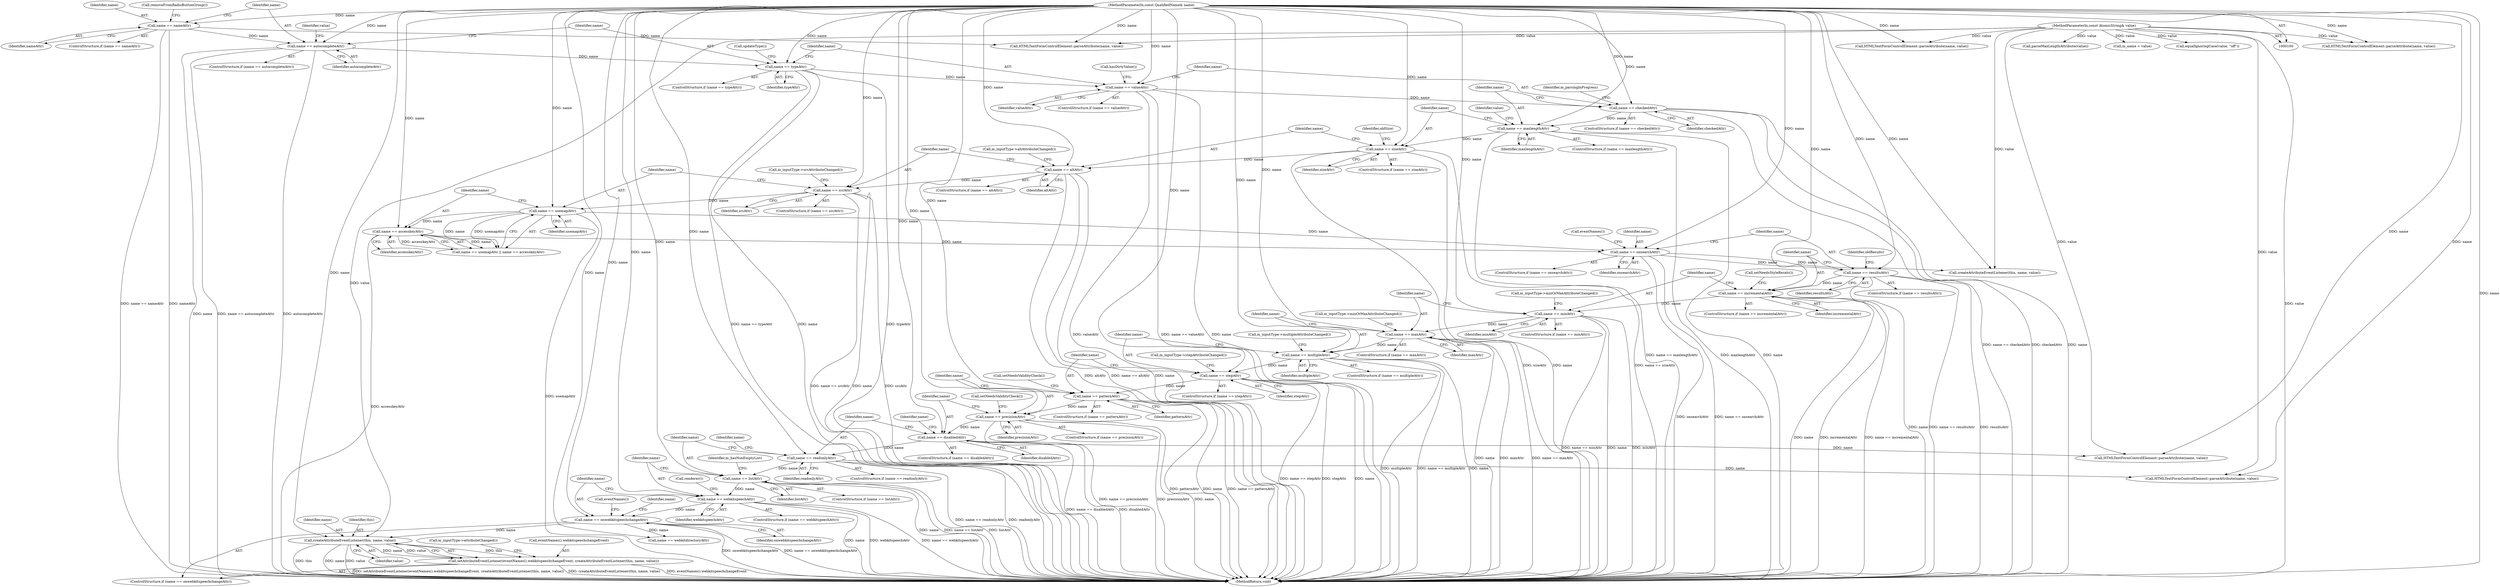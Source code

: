 digraph "0_Chrome_bb9cfb0aba25f4b13e57bdd4a9fac80ba071e7b9_0@API" {
"1000439" [label="(Call,createAttributeEventListener(this, name, value))"];
"1000432" [label="(Call,name == onwebkitspeechchangeAttr)"];
"1000406" [label="(Call,name == webkitspeechAttr)"];
"1000388" [label="(Call,name == listAttr)"];
"1000378" [label="(Call,name == readonlyAttr)"];
"1000368" [label="(Call,name == disabledAttr)"];
"1000358" [label="(Call,name == precisionAttr)"];
"1000348" [label="(Call,name == patternAttr)"];
"1000337" [label="(Call,name == stepAttr)"];
"1000329" [label="(Call,name == multipleAttr)"];
"1000318" [label="(Call,name == maxAttr)"];
"1000307" [label="(Call,name == minAttr)"];
"1000297" [label="(Call,name == incrementalAttr)"];
"1000260" [label="(Call,name == resultsAttr)"];
"1000246" [label="(Call,name == onsearchAttr)"];
"1000237" [label="(Call,name == usemapAttr)"];
"1000230" [label="(Call,name == srcAttr)"];
"1000224" [label="(Call,name == altAttr)"];
"1000195" [label="(Call,name == sizeAttr)"];
"1000188" [label="(Call,name == maxlengthAttr)"];
"1000170" [label="(Call,name == checkedAttr)"];
"1000149" [label="(Call,name == valueAttr)"];
"1000143" [label="(Call,name == typeAttr)"];
"1000119" [label="(Call,name == autocompleteAttr)"];
"1000105" [label="(Call,name == nameAttr)"];
"1000101" [label="(MethodParameterIn,const QualifiedName& name)"];
"1000240" [label="(Call,name == accesskeyAttr)"];
"1000102" [label="(MethodParameterIn,const AtomicString& value)"];
"1000435" [label="(Call,setAttributeEventListener(eventNames().webkitspeechchangeEvent, createAttributeEventListener(this, name, value)))"];
"1000224" [label="(Call,name == altAttr)"];
"1000227" [label="(Call,m_inputType->altAttributeChanged())"];
"1000124" [label="(Call,equalIgnoringCase(value, \"off\"))"];
"1000177" [label="(Identifier,m_parsingInProgress)"];
"1000241" [label="(Identifier,name)"];
"1000388" [label="(Call,name == listAttr)"];
"1000226" [label="(Identifier,altAttr)"];
"1000359" [label="(Identifier,name)"];
"1000252" [label="(Call,eventNames())"];
"1000367" [label="(ControlStructure,if (name == disabledAttr))"];
"1000118" [label="(ControlStructure,if (name == autocompleteAttr))"];
"1000406" [label="(Call,name == webkitspeechAttr)"];
"1000357" [label="(ControlStructure,if (name == precisionAttr))"];
"1000187" [label="(ControlStructure,if (name == maxlengthAttr))"];
"1000369" [label="(Identifier,name)"];
"1000442" [label="(Identifier,value)"];
"1000201" [label="(Identifier,oldSize)"];
"1000233" [label="(Call,m_inputType->srcAttributeChanged())"];
"1000301" [label="(Call,setNeedsStyleRecalc())"];
"1000405" [label="(ControlStructure,if (name == webkitspeechAttr))"];
"1000432" [label="(Call,name == onwebkitspeechchangeAttr)"];
"1000260" [label="(Call,name == resultsAttr)"];
"1000298" [label="(Identifier,name)"];
"1000362" [label="(Call,setNeedsValidityCheck())"];
"1000456" [label="(Call,HTMLTextFormControlElement::parseAttribute(name, value))"];
"1000297" [label="(Call,name == incrementalAttr)"];
"1000109" [label="(Call,removeFromRadioButtonGroup())"];
"1000434" [label="(Identifier,onwebkitspeechchangeAttr)"];
"1000225" [label="(Identifier,name)"];
"1000308" [label="(Identifier,name)"];
"1000188" [label="(Call,name == maxlengthAttr)"];
"1000172" [label="(Identifier,checkedAttr)"];
"1000246" [label="(Call,name == onsearchAttr)"];
"1000322" [label="(Call,m_inputType->minOrMaxAttributeChanged())"];
"1000339" [label="(Identifier,stepAttr)"];
"1000460" [label="(MethodReturn,void)"];
"1000330" [label="(Identifier,name)"];
"1000299" [label="(Identifier,incrementalAttr)"];
"1000194" [label="(ControlStructure,if (name == sizeAttr))"];
"1000336" [label="(ControlStructure,if (name == stepAttr))"];
"1000329" [label="(Call,name == multipleAttr)"];
"1000433" [label="(Identifier,name)"];
"1000333" [label="(Call,m_inputType->multipleAttributeChanged())"];
"1000230" [label="(Call,name == srcAttr)"];
"1000119" [label="(Call,name == autocompleteAttr)"];
"1000439" [label="(Call,createAttributeEventListener(this, name, value))"];
"1000191" [label="(Call,parseMaxLengthAttribute(value))"];
"1000261" [label="(Identifier,name)"];
"1000120" [label="(Identifier,name)"];
"1000105" [label="(Call,name == nameAttr)"];
"1000341" [label="(Call,m_inputType->stepAttributeChanged())"];
"1000144" [label="(Identifier,name)"];
"1000229" [label="(ControlStructure,if (name == srcAttr))"];
"1000259" [label="(ControlStructure,if (name == resultsAttr))"];
"1000189" [label="(Identifier,name)"];
"1000107" [label="(Identifier,nameAttr)"];
"1000382" [label="(Call,HTMLTextFormControlElement::parseAttribute(name, value))"];
"1000387" [label="(ControlStructure,if (name == listAttr))"];
"1000306" [label="(ControlStructure,if (name == minAttr))"];
"1000446" [label="(Identifier,name)"];
"1000352" [label="(Call,setNeedsValidityCheck())"];
"1000245" [label="(ControlStructure,if (name == onsearchAttr))"];
"1000242" [label="(Identifier,accesskeyAttr)"];
"1000437" [label="(Call,eventNames())"];
"1000148" [label="(ControlStructure,if (name == valueAttr))"];
"1000102" [label="(MethodParameterIn,const AtomicString& value)"];
"1000350" [label="(Identifier,patternAttr)"];
"1000232" [label="(Identifier,srcAttr)"];
"1000393" [label="(Identifier,m_hasNonEmptyList)"];
"1000104" [label="(ControlStructure,if (name == nameAttr))"];
"1000151" [label="(Identifier,valueAttr)"];
"1000379" [label="(Identifier,name)"];
"1000169" [label="(ControlStructure,if (name == checkedAttr))"];
"1000459" [label="(Call,m_inputType->attributeChanged())"];
"1000143" [label="(Call,name == typeAttr)"];
"1000190" [label="(Identifier,maxlengthAttr)"];
"1000440" [label="(Identifier,this)"];
"1000254" [label="(Call,createAttributeEventListener(this, name, value))"];
"1000114" [label="(Call,HTMLTextFormControlElement::parseAttribute(name, value))"];
"1000411" [label="(Call,renderer())"];
"1000309" [label="(Identifier,minAttr)"];
"1000435" [label="(Call,setAttributeEventListener(eventNames().webkitspeechchangeEvent, createAttributeEventListener(this, name, value)))"];
"1000383" [label="(Identifier,name)"];
"1000195" [label="(Call,name == sizeAttr)"];
"1000155" [label="(Call,hasDirtyValue())"];
"1000380" [label="(Identifier,readonlyAttr)"];
"1000337" [label="(Call,name == stepAttr)"];
"1000142" [label="(ControlStructure,if (name == typeAttr))"];
"1000377" [label="(ControlStructure,if (name == readonlyAttr))"];
"1000110" [label="(Call,m_name = value)"];
"1000441" [label="(Identifier,name)"];
"1000266" [label="(Identifier,oldResults)"];
"1000240" [label="(Call,name == accesskeyAttr)"];
"1000197" [label="(Identifier,sizeAttr)"];
"1000248" [label="(Identifier,onsearchAttr)"];
"1000318" [label="(Call,name == maxAttr)"];
"1000431" [label="(ControlStructure,if (name == onwebkitspeechchangeAttr))"];
"1000407" [label="(Identifier,name)"];
"1000170" [label="(Call,name == checkedAttr)"];
"1000146" [label="(Call,updateType())"];
"1000121" [label="(Identifier,autocompleteAttr)"];
"1000101" [label="(MethodParameterIn,const QualifiedName& name)"];
"1000196" [label="(Identifier,name)"];
"1000349" [label="(Identifier,name)"];
"1000149" [label="(Call,name == valueAttr)"];
"1000238" [label="(Identifier,name)"];
"1000223" [label="(ControlStructure,if (name == altAttr))"];
"1000445" [label="(Call,name == webkitdirectoryAttr)"];
"1000449" [label="(Call,HTMLTextFormControlElement::parseAttribute(name, value))"];
"1000320" [label="(Identifier,maxAttr)"];
"1000347" [label="(ControlStructure,if (name == patternAttr))"];
"1000262" [label="(Identifier,resultsAttr)"];
"1000338" [label="(Identifier,name)"];
"1000192" [label="(Identifier,value)"];
"1000378" [label="(Call,name == readonlyAttr)"];
"1000239" [label="(Identifier,usemapAttr)"];
"1000348" [label="(Call,name == patternAttr)"];
"1000372" [label="(Call,HTMLTextFormControlElement::parseAttribute(name, value))"];
"1000150" [label="(Identifier,name)"];
"1000436" [label="(Call,eventNames().webkitspeechchangeEvent)"];
"1000389" [label="(Identifier,name)"];
"1000368" [label="(Call,name == disabledAttr)"];
"1000390" [label="(Identifier,listAttr)"];
"1000296" [label="(ControlStructure,if (name == incrementalAttr))"];
"1000125" [label="(Identifier,value)"];
"1000247" [label="(Identifier,name)"];
"1000145" [label="(Identifier,typeAttr)"];
"1000408" [label="(Identifier,webkitspeechAttr)"];
"1000171" [label="(Identifier,name)"];
"1000311" [label="(Call,m_inputType->minOrMaxAttributeChanged())"];
"1000236" [label="(Call,name == usemapAttr || name == accesskeyAttr)"];
"1000328" [label="(ControlStructure,if (name == multipleAttr))"];
"1000370" [label="(Identifier,disabledAttr)"];
"1000106" [label="(Identifier,name)"];
"1000358" [label="(Call,name == precisionAttr)"];
"1000231" [label="(Identifier,name)"];
"1000373" [label="(Identifier,name)"];
"1000237" [label="(Call,name == usemapAttr)"];
"1000331" [label="(Identifier,multipleAttr)"];
"1000319" [label="(Identifier,name)"];
"1000360" [label="(Identifier,precisionAttr)"];
"1000317" [label="(ControlStructure,if (name == maxAttr))"];
"1000307" [label="(Call,name == minAttr)"];
"1000439" -> "1000435"  [label="AST: "];
"1000439" -> "1000442"  [label="CFG: "];
"1000440" -> "1000439"  [label="AST: "];
"1000441" -> "1000439"  [label="AST: "];
"1000442" -> "1000439"  [label="AST: "];
"1000435" -> "1000439"  [label="CFG: "];
"1000439" -> "1000460"  [label="DDG: value"];
"1000439" -> "1000460"  [label="DDG: this"];
"1000439" -> "1000460"  [label="DDG: name"];
"1000439" -> "1000435"  [label="DDG: this"];
"1000439" -> "1000435"  [label="DDG: name"];
"1000439" -> "1000435"  [label="DDG: value"];
"1000432" -> "1000439"  [label="DDG: name"];
"1000101" -> "1000439"  [label="DDG: name"];
"1000102" -> "1000439"  [label="DDG: value"];
"1000432" -> "1000431"  [label="AST: "];
"1000432" -> "1000434"  [label="CFG: "];
"1000433" -> "1000432"  [label="AST: "];
"1000434" -> "1000432"  [label="AST: "];
"1000437" -> "1000432"  [label="CFG: "];
"1000446" -> "1000432"  [label="CFG: "];
"1000432" -> "1000460"  [label="DDG: onwebkitspeechchangeAttr"];
"1000432" -> "1000460"  [label="DDG: name == onwebkitspeechchangeAttr"];
"1000406" -> "1000432"  [label="DDG: name"];
"1000101" -> "1000432"  [label="DDG: name"];
"1000432" -> "1000445"  [label="DDG: name"];
"1000406" -> "1000405"  [label="AST: "];
"1000406" -> "1000408"  [label="CFG: "];
"1000407" -> "1000406"  [label="AST: "];
"1000408" -> "1000406"  [label="AST: "];
"1000411" -> "1000406"  [label="CFG: "];
"1000433" -> "1000406"  [label="CFG: "];
"1000406" -> "1000460"  [label="DDG: name"];
"1000406" -> "1000460"  [label="DDG: webkitspeechAttr"];
"1000406" -> "1000460"  [label="DDG: name == webkitspeechAttr"];
"1000388" -> "1000406"  [label="DDG: name"];
"1000101" -> "1000406"  [label="DDG: name"];
"1000388" -> "1000387"  [label="AST: "];
"1000388" -> "1000390"  [label="CFG: "];
"1000389" -> "1000388"  [label="AST: "];
"1000390" -> "1000388"  [label="AST: "];
"1000393" -> "1000388"  [label="CFG: "];
"1000407" -> "1000388"  [label="CFG: "];
"1000388" -> "1000460"  [label="DDG: name"];
"1000388" -> "1000460"  [label="DDG: name == listAttr"];
"1000388" -> "1000460"  [label="DDG: listAttr"];
"1000378" -> "1000388"  [label="DDG: name"];
"1000101" -> "1000388"  [label="DDG: name"];
"1000378" -> "1000377"  [label="AST: "];
"1000378" -> "1000380"  [label="CFG: "];
"1000379" -> "1000378"  [label="AST: "];
"1000380" -> "1000378"  [label="AST: "];
"1000383" -> "1000378"  [label="CFG: "];
"1000389" -> "1000378"  [label="CFG: "];
"1000378" -> "1000460"  [label="DDG: readonlyAttr"];
"1000378" -> "1000460"  [label="DDG: name == readonlyAttr"];
"1000368" -> "1000378"  [label="DDG: name"];
"1000101" -> "1000378"  [label="DDG: name"];
"1000378" -> "1000382"  [label="DDG: name"];
"1000368" -> "1000367"  [label="AST: "];
"1000368" -> "1000370"  [label="CFG: "];
"1000369" -> "1000368"  [label="AST: "];
"1000370" -> "1000368"  [label="AST: "];
"1000373" -> "1000368"  [label="CFG: "];
"1000379" -> "1000368"  [label="CFG: "];
"1000368" -> "1000460"  [label="DDG: disabledAttr"];
"1000368" -> "1000460"  [label="DDG: name == disabledAttr"];
"1000358" -> "1000368"  [label="DDG: name"];
"1000101" -> "1000368"  [label="DDG: name"];
"1000368" -> "1000372"  [label="DDG: name"];
"1000358" -> "1000357"  [label="AST: "];
"1000358" -> "1000360"  [label="CFG: "];
"1000359" -> "1000358"  [label="AST: "];
"1000360" -> "1000358"  [label="AST: "];
"1000362" -> "1000358"  [label="CFG: "];
"1000369" -> "1000358"  [label="CFG: "];
"1000358" -> "1000460"  [label="DDG: name == precisionAttr"];
"1000358" -> "1000460"  [label="DDG: precisionAttr"];
"1000358" -> "1000460"  [label="DDG: name"];
"1000348" -> "1000358"  [label="DDG: name"];
"1000101" -> "1000358"  [label="DDG: name"];
"1000348" -> "1000347"  [label="AST: "];
"1000348" -> "1000350"  [label="CFG: "];
"1000349" -> "1000348"  [label="AST: "];
"1000350" -> "1000348"  [label="AST: "];
"1000352" -> "1000348"  [label="CFG: "];
"1000359" -> "1000348"  [label="CFG: "];
"1000348" -> "1000460"  [label="DDG: name"];
"1000348" -> "1000460"  [label="DDG: name == patternAttr"];
"1000348" -> "1000460"  [label="DDG: patternAttr"];
"1000337" -> "1000348"  [label="DDG: name"];
"1000101" -> "1000348"  [label="DDG: name"];
"1000337" -> "1000336"  [label="AST: "];
"1000337" -> "1000339"  [label="CFG: "];
"1000338" -> "1000337"  [label="AST: "];
"1000339" -> "1000337"  [label="AST: "];
"1000341" -> "1000337"  [label="CFG: "];
"1000349" -> "1000337"  [label="CFG: "];
"1000337" -> "1000460"  [label="DDG: stepAttr"];
"1000337" -> "1000460"  [label="DDG: name"];
"1000337" -> "1000460"  [label="DDG: name == stepAttr"];
"1000329" -> "1000337"  [label="DDG: name"];
"1000101" -> "1000337"  [label="DDG: name"];
"1000329" -> "1000328"  [label="AST: "];
"1000329" -> "1000331"  [label="CFG: "];
"1000330" -> "1000329"  [label="AST: "];
"1000331" -> "1000329"  [label="AST: "];
"1000333" -> "1000329"  [label="CFG: "];
"1000338" -> "1000329"  [label="CFG: "];
"1000329" -> "1000460"  [label="DDG: multipleAttr"];
"1000329" -> "1000460"  [label="DDG: name == multipleAttr"];
"1000329" -> "1000460"  [label="DDG: name"];
"1000318" -> "1000329"  [label="DDG: name"];
"1000101" -> "1000329"  [label="DDG: name"];
"1000318" -> "1000317"  [label="AST: "];
"1000318" -> "1000320"  [label="CFG: "];
"1000319" -> "1000318"  [label="AST: "];
"1000320" -> "1000318"  [label="AST: "];
"1000322" -> "1000318"  [label="CFG: "];
"1000330" -> "1000318"  [label="CFG: "];
"1000318" -> "1000460"  [label="DDG: name == maxAttr"];
"1000318" -> "1000460"  [label="DDG: name"];
"1000318" -> "1000460"  [label="DDG: maxAttr"];
"1000307" -> "1000318"  [label="DDG: name"];
"1000101" -> "1000318"  [label="DDG: name"];
"1000307" -> "1000306"  [label="AST: "];
"1000307" -> "1000309"  [label="CFG: "];
"1000308" -> "1000307"  [label="AST: "];
"1000309" -> "1000307"  [label="AST: "];
"1000311" -> "1000307"  [label="CFG: "];
"1000319" -> "1000307"  [label="CFG: "];
"1000307" -> "1000460"  [label="DDG: minAttr"];
"1000307" -> "1000460"  [label="DDG: name == minAttr"];
"1000307" -> "1000460"  [label="DDG: name"];
"1000297" -> "1000307"  [label="DDG: name"];
"1000101" -> "1000307"  [label="DDG: name"];
"1000297" -> "1000296"  [label="AST: "];
"1000297" -> "1000299"  [label="CFG: "];
"1000298" -> "1000297"  [label="AST: "];
"1000299" -> "1000297"  [label="AST: "];
"1000301" -> "1000297"  [label="CFG: "];
"1000308" -> "1000297"  [label="CFG: "];
"1000297" -> "1000460"  [label="DDG: name"];
"1000297" -> "1000460"  [label="DDG: incrementalAttr"];
"1000297" -> "1000460"  [label="DDG: name == incrementalAttr"];
"1000260" -> "1000297"  [label="DDG: name"];
"1000101" -> "1000297"  [label="DDG: name"];
"1000260" -> "1000259"  [label="AST: "];
"1000260" -> "1000262"  [label="CFG: "];
"1000261" -> "1000260"  [label="AST: "];
"1000262" -> "1000260"  [label="AST: "];
"1000266" -> "1000260"  [label="CFG: "];
"1000298" -> "1000260"  [label="CFG: "];
"1000260" -> "1000460"  [label="DDG: name == resultsAttr"];
"1000260" -> "1000460"  [label="DDG: resultsAttr"];
"1000260" -> "1000460"  [label="DDG: name"];
"1000246" -> "1000260"  [label="DDG: name"];
"1000101" -> "1000260"  [label="DDG: name"];
"1000246" -> "1000245"  [label="AST: "];
"1000246" -> "1000248"  [label="CFG: "];
"1000247" -> "1000246"  [label="AST: "];
"1000248" -> "1000246"  [label="AST: "];
"1000252" -> "1000246"  [label="CFG: "];
"1000261" -> "1000246"  [label="CFG: "];
"1000246" -> "1000460"  [label="DDG: onsearchAttr"];
"1000246" -> "1000460"  [label="DDG: name == onsearchAttr"];
"1000237" -> "1000246"  [label="DDG: name"];
"1000240" -> "1000246"  [label="DDG: name"];
"1000101" -> "1000246"  [label="DDG: name"];
"1000246" -> "1000254"  [label="DDG: name"];
"1000237" -> "1000236"  [label="AST: "];
"1000237" -> "1000239"  [label="CFG: "];
"1000238" -> "1000237"  [label="AST: "];
"1000239" -> "1000237"  [label="AST: "];
"1000241" -> "1000237"  [label="CFG: "];
"1000236" -> "1000237"  [label="CFG: "];
"1000237" -> "1000460"  [label="DDG: usemapAttr"];
"1000237" -> "1000236"  [label="DDG: name"];
"1000237" -> "1000236"  [label="DDG: usemapAttr"];
"1000230" -> "1000237"  [label="DDG: name"];
"1000101" -> "1000237"  [label="DDG: name"];
"1000237" -> "1000240"  [label="DDG: name"];
"1000230" -> "1000229"  [label="AST: "];
"1000230" -> "1000232"  [label="CFG: "];
"1000231" -> "1000230"  [label="AST: "];
"1000232" -> "1000230"  [label="AST: "];
"1000233" -> "1000230"  [label="CFG: "];
"1000238" -> "1000230"  [label="CFG: "];
"1000230" -> "1000460"  [label="DDG: name"];
"1000230" -> "1000460"  [label="DDG: srcAttr"];
"1000230" -> "1000460"  [label="DDG: name == srcAttr"];
"1000224" -> "1000230"  [label="DDG: name"];
"1000101" -> "1000230"  [label="DDG: name"];
"1000224" -> "1000223"  [label="AST: "];
"1000224" -> "1000226"  [label="CFG: "];
"1000225" -> "1000224"  [label="AST: "];
"1000226" -> "1000224"  [label="AST: "];
"1000227" -> "1000224"  [label="CFG: "];
"1000231" -> "1000224"  [label="CFG: "];
"1000224" -> "1000460"  [label="DDG: name"];
"1000224" -> "1000460"  [label="DDG: altAttr"];
"1000224" -> "1000460"  [label="DDG: name == altAttr"];
"1000195" -> "1000224"  [label="DDG: name"];
"1000101" -> "1000224"  [label="DDG: name"];
"1000195" -> "1000194"  [label="AST: "];
"1000195" -> "1000197"  [label="CFG: "];
"1000196" -> "1000195"  [label="AST: "];
"1000197" -> "1000195"  [label="AST: "];
"1000201" -> "1000195"  [label="CFG: "];
"1000225" -> "1000195"  [label="CFG: "];
"1000195" -> "1000460"  [label="DDG: name == sizeAttr"];
"1000195" -> "1000460"  [label="DDG: sizeAttr"];
"1000195" -> "1000460"  [label="DDG: name"];
"1000188" -> "1000195"  [label="DDG: name"];
"1000101" -> "1000195"  [label="DDG: name"];
"1000188" -> "1000187"  [label="AST: "];
"1000188" -> "1000190"  [label="CFG: "];
"1000189" -> "1000188"  [label="AST: "];
"1000190" -> "1000188"  [label="AST: "];
"1000192" -> "1000188"  [label="CFG: "];
"1000196" -> "1000188"  [label="CFG: "];
"1000188" -> "1000460"  [label="DDG: name == maxlengthAttr"];
"1000188" -> "1000460"  [label="DDG: maxlengthAttr"];
"1000188" -> "1000460"  [label="DDG: name"];
"1000170" -> "1000188"  [label="DDG: name"];
"1000101" -> "1000188"  [label="DDG: name"];
"1000170" -> "1000169"  [label="AST: "];
"1000170" -> "1000172"  [label="CFG: "];
"1000171" -> "1000170"  [label="AST: "];
"1000172" -> "1000170"  [label="AST: "];
"1000177" -> "1000170"  [label="CFG: "];
"1000189" -> "1000170"  [label="CFG: "];
"1000170" -> "1000460"  [label="DDG: checkedAttr"];
"1000170" -> "1000460"  [label="DDG: name"];
"1000170" -> "1000460"  [label="DDG: name == checkedAttr"];
"1000149" -> "1000170"  [label="DDG: name"];
"1000101" -> "1000170"  [label="DDG: name"];
"1000149" -> "1000148"  [label="AST: "];
"1000149" -> "1000151"  [label="CFG: "];
"1000150" -> "1000149"  [label="AST: "];
"1000151" -> "1000149"  [label="AST: "];
"1000155" -> "1000149"  [label="CFG: "];
"1000171" -> "1000149"  [label="CFG: "];
"1000149" -> "1000460"  [label="DDG: valueAttr"];
"1000149" -> "1000460"  [label="DDG: name == valueAttr"];
"1000149" -> "1000460"  [label="DDG: name"];
"1000143" -> "1000149"  [label="DDG: name"];
"1000101" -> "1000149"  [label="DDG: name"];
"1000143" -> "1000142"  [label="AST: "];
"1000143" -> "1000145"  [label="CFG: "];
"1000144" -> "1000143"  [label="AST: "];
"1000145" -> "1000143"  [label="AST: "];
"1000146" -> "1000143"  [label="CFG: "];
"1000150" -> "1000143"  [label="CFG: "];
"1000143" -> "1000460"  [label="DDG: name"];
"1000143" -> "1000460"  [label="DDG: typeAttr"];
"1000143" -> "1000460"  [label="DDG: name == typeAttr"];
"1000119" -> "1000143"  [label="DDG: name"];
"1000101" -> "1000143"  [label="DDG: name"];
"1000119" -> "1000118"  [label="AST: "];
"1000119" -> "1000121"  [label="CFG: "];
"1000120" -> "1000119"  [label="AST: "];
"1000121" -> "1000119"  [label="AST: "];
"1000125" -> "1000119"  [label="CFG: "];
"1000144" -> "1000119"  [label="CFG: "];
"1000119" -> "1000460"  [label="DDG: autocompleteAttr"];
"1000119" -> "1000460"  [label="DDG: name"];
"1000119" -> "1000460"  [label="DDG: name == autocompleteAttr"];
"1000105" -> "1000119"  [label="DDG: name"];
"1000101" -> "1000119"  [label="DDG: name"];
"1000105" -> "1000104"  [label="AST: "];
"1000105" -> "1000107"  [label="CFG: "];
"1000106" -> "1000105"  [label="AST: "];
"1000107" -> "1000105"  [label="AST: "];
"1000109" -> "1000105"  [label="CFG: "];
"1000120" -> "1000105"  [label="CFG: "];
"1000105" -> "1000460"  [label="DDG: nameAttr"];
"1000105" -> "1000460"  [label="DDG: name == nameAttr"];
"1000101" -> "1000105"  [label="DDG: name"];
"1000105" -> "1000114"  [label="DDG: name"];
"1000101" -> "1000100"  [label="AST: "];
"1000101" -> "1000460"  [label="DDG: name"];
"1000101" -> "1000114"  [label="DDG: name"];
"1000101" -> "1000240"  [label="DDG: name"];
"1000101" -> "1000254"  [label="DDG: name"];
"1000101" -> "1000372"  [label="DDG: name"];
"1000101" -> "1000382"  [label="DDG: name"];
"1000101" -> "1000445"  [label="DDG: name"];
"1000101" -> "1000449"  [label="DDG: name"];
"1000101" -> "1000456"  [label="DDG: name"];
"1000240" -> "1000236"  [label="AST: "];
"1000240" -> "1000242"  [label="CFG: "];
"1000241" -> "1000240"  [label="AST: "];
"1000242" -> "1000240"  [label="AST: "];
"1000236" -> "1000240"  [label="CFG: "];
"1000240" -> "1000460"  [label="DDG: accesskeyAttr"];
"1000240" -> "1000236"  [label="DDG: name"];
"1000240" -> "1000236"  [label="DDG: accesskeyAttr"];
"1000102" -> "1000100"  [label="AST: "];
"1000102" -> "1000460"  [label="DDG: value"];
"1000102" -> "1000110"  [label="DDG: value"];
"1000102" -> "1000114"  [label="DDG: value"];
"1000102" -> "1000124"  [label="DDG: value"];
"1000102" -> "1000191"  [label="DDG: value"];
"1000102" -> "1000254"  [label="DDG: value"];
"1000102" -> "1000372"  [label="DDG: value"];
"1000102" -> "1000382"  [label="DDG: value"];
"1000102" -> "1000449"  [label="DDG: value"];
"1000102" -> "1000456"  [label="DDG: value"];
"1000435" -> "1000431"  [label="AST: "];
"1000436" -> "1000435"  [label="AST: "];
"1000459" -> "1000435"  [label="CFG: "];
"1000435" -> "1000460"  [label="DDG: eventNames().webkitspeechchangeEvent"];
"1000435" -> "1000460"  [label="DDG: setAttributeEventListener(eventNames().webkitspeechchangeEvent, createAttributeEventListener(this, name, value))"];
"1000435" -> "1000460"  [label="DDG: createAttributeEventListener(this, name, value)"];
}
